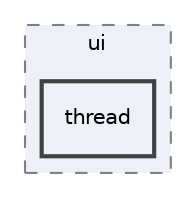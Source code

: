 digraph "src/ui/thread"
{
 // INTERACTIVE_SVG=YES
 // LATEX_PDF_SIZE
  edge [fontname="Helvetica",fontsize="10",labelfontname="Helvetica",labelfontsize="10"];
  node [fontname="Helvetica",fontsize="10",shape=record];
  compound=true
  subgraph clusterdir_da5c6b39c0a2f54e57df6799511cd3ab {
    graph [ bgcolor="#edf0f7", pencolor="grey50", style="filled,dashed,", label="ui", fontname="Helvetica", fontsize="10", URL="dir_da5c6b39c0a2f54e57df6799511cd3ab.html"]
  dir_0cd9bde2c64af64bc3733ed8ca8e04b3 [shape=box, label="thread", style="filled,bold,", fillcolor="#edf0f7", color="grey25", URL="dir_0cd9bde2c64af64bc3733ed8ca8e04b3.html"];
  }
}
